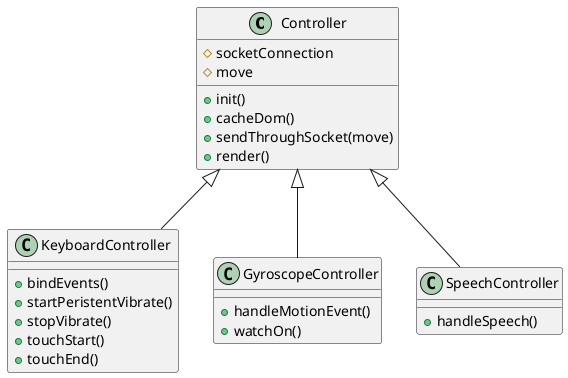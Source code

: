 @startuml

class Controller {
    #socketConnection
    #move
    +init()
    +cacheDom()
    +sendThroughSocket(move)
    +render()
}

class KeyboardController{
+bindEvents()
+startPeristentVibrate()
+stopVibrate()
+touchStart()
+touchEnd()
}

class GyroscopeController{
+handleMotionEvent()
+watchOn()
}
class SpeechController{
+handleSpeech()
}
Controller <|-- KeyboardController
Controller <|-- GyroscopeController
Controller <|-- SpeechController
@enduml
